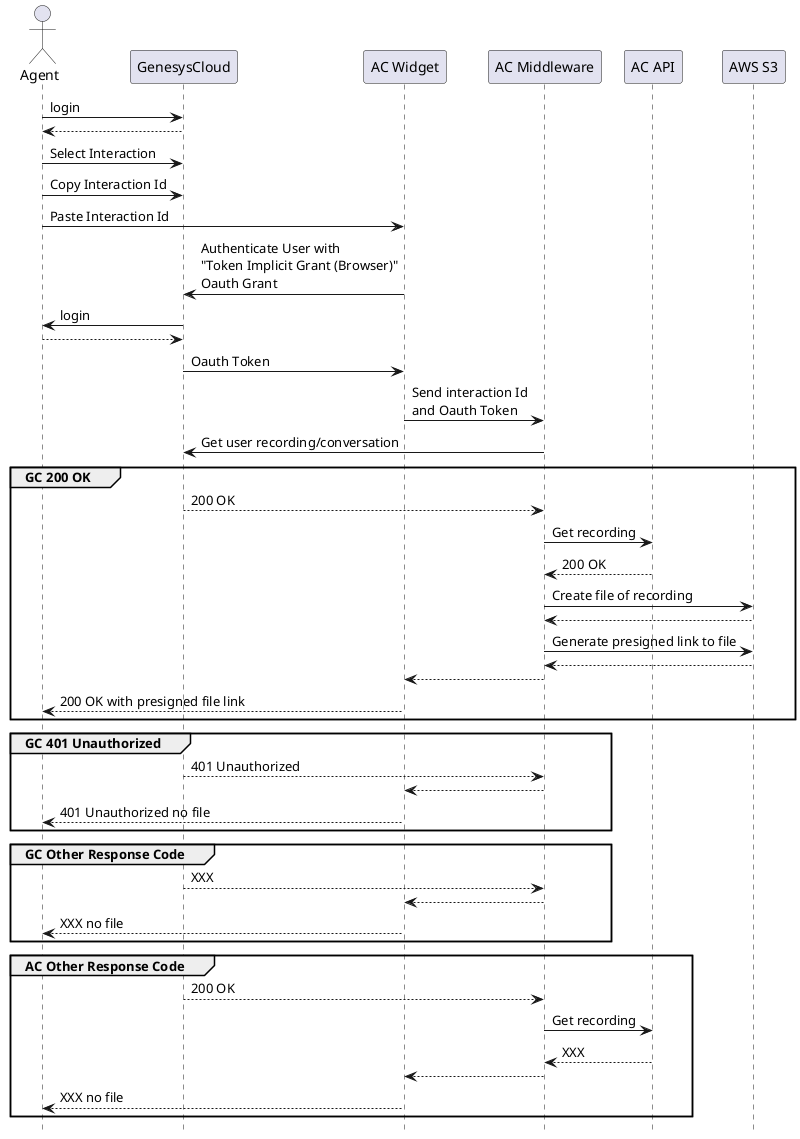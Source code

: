 @startuml
hide footbox
actor Agent as agent
participant GenesysCloud as gc
participant "AC Widget" as widget
participant "AC Middleware" as mw
participant "AC API" as api
participant "AWS S3" as s3

agent -> gc: login
gc --> agent
agent -> gc: Select Interaction
agent -> gc: Copy Interaction Id
agent -> widget: Paste Interaction Id
widget -> gc: Authenticate User with\n"Token Implicit Grant (Browser)"\nOauth Grant
gc -> agent: login
agent --> gc
gc -> widget: Oauth Token
widget -> mw: Send interaction Id\nand Oauth Token
mw -> gc: Get user recording/conversation

group GC 200 OK
gc --> mw: 200 OK
mw -> api: Get recording
api --> mw: 200 OK
mw -> s3: Create file of recording
s3 --> mw
mw -> s3: Generate presigned link to file
s3 --> mw
mw --> widget
widget --> agent: 200 OK with presigned file link
end

group GC 401 Unauthorized
gc --> mw: 401 Unauthorized
mw --> widget
widget --> agent: 401 Unauthorized no file
end

group GC Other Response Code
gc --> mw: XXX

mw --> widget
widget --> agent: XXX no file
end

group AC Other Response Code
gc --> mw: 200 OK
mw -> api: Get recording
api --> mw: XXX
mw --> widget
widget --> agent: XXX no file
end
@enduml
